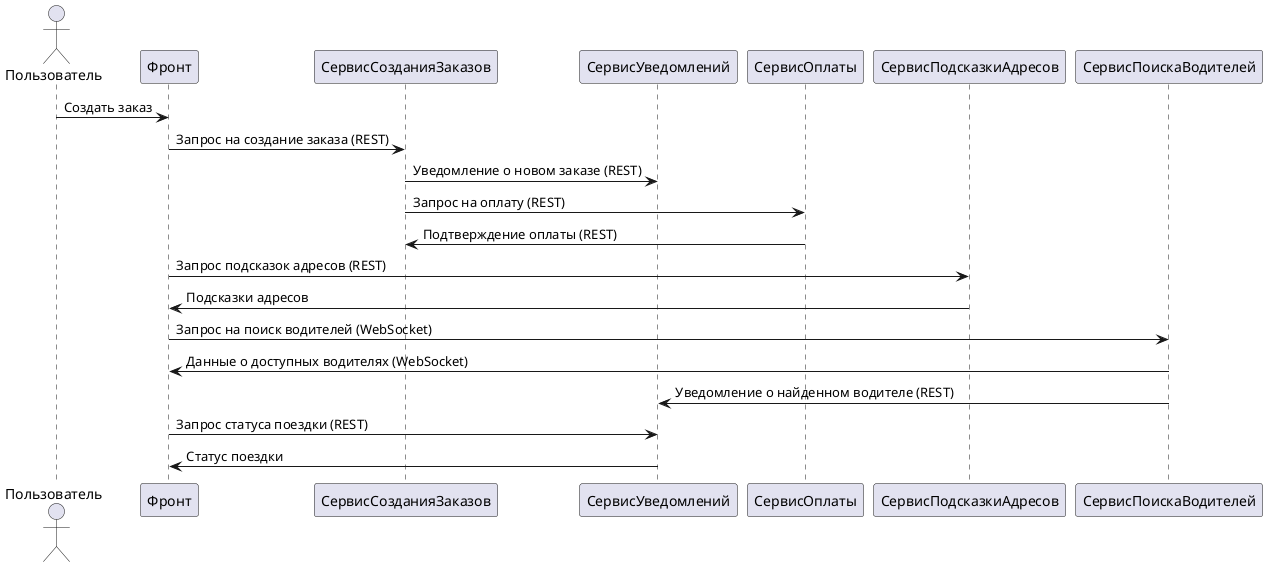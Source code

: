 @startuml
actor Пользователь
participant Фронт
participant СервисСозданияЗаказов
participant СервисУведомлений
participant СервисОплаты
participant СервисПодсказкиАдресов
participant СервисПоискаВодителей

Пользователь -> Фронт : Создать заказ
Фронт -> СервисСозданияЗаказов : Запрос на создание заказа (REST)
СервисСозданияЗаказов -> СервисУведомлений : Уведомление о новом заказе (REST)
СервисСозданияЗаказов -> СервисОплаты : Запрос на оплату (REST)
СервисОплаты -> СервисСозданияЗаказов : Подтверждение оплаты (REST)

Фронт -> СервисПодсказкиАдресов : Запрос подсказок адресов (REST)
СервисПодсказкиАдресов -> Фронт : Подсказки адресов

Фронт -> СервисПоискаВодителей : Запрос на поиск водителей (WebSocket)
СервисПоискаВодителей -> Фронт : Данные о доступных водителях (WebSocket)
СервисПоискаВодителей -> СервисУведомлений : Уведомление о найденном водителе (REST)

Фронт -> СервисУведомлений : Запрос статуса поездки (REST)
СервисУведомлений -> Фронт : Статус поездки
@enduml
